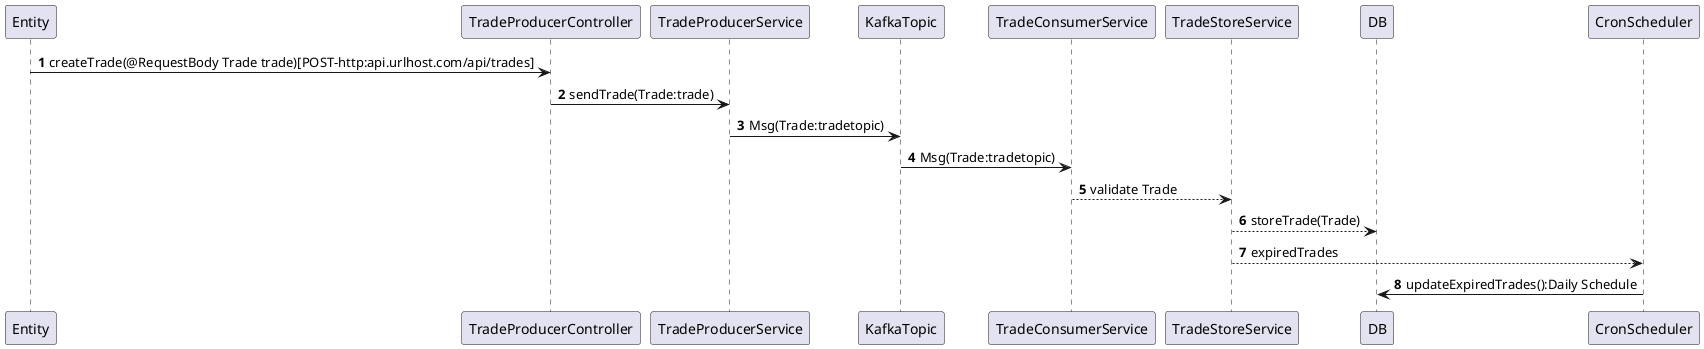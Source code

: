 @startuml
'https://plantuml.com/sequence-diagram

autonumber
Entity-> TradeProducerController:createTrade(@RequestBody Trade trade)[POST-http:api.urlhost.com/api/trades]
TradeProducerController->TradeProducerService: sendTrade(Trade:trade)
TradeProducerService-> KafkaTopic: Msg(Trade:tradetopic)
KafkaTopic ->TradeConsumerService: Msg(Trade:tradetopic)
TradeConsumerService --> TradeStoreService: validate Trade
TradeStoreService--> DB: storeTrade(Trade)
TradeStoreService--> CronScheduler: expiredTrades
CronScheduler->DB:updateExpiredTrades():Daily Schedule
@enduml